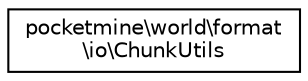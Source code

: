 digraph "Graphical Class Hierarchy"
{
 // INTERACTIVE_SVG=YES
 // LATEX_PDF_SIZE
  edge [fontname="Helvetica",fontsize="10",labelfontname="Helvetica",labelfontsize="10"];
  node [fontname="Helvetica",fontsize="10",shape=record];
  rankdir="LR";
  Node0 [label="pocketmine\\world\\format\l\\io\\ChunkUtils",height=0.2,width=0.4,color="black", fillcolor="white", style="filled",URL="$de/dda/classpocketmine_1_1world_1_1format_1_1io_1_1_chunk_utils.html",tooltip=" "];
}
